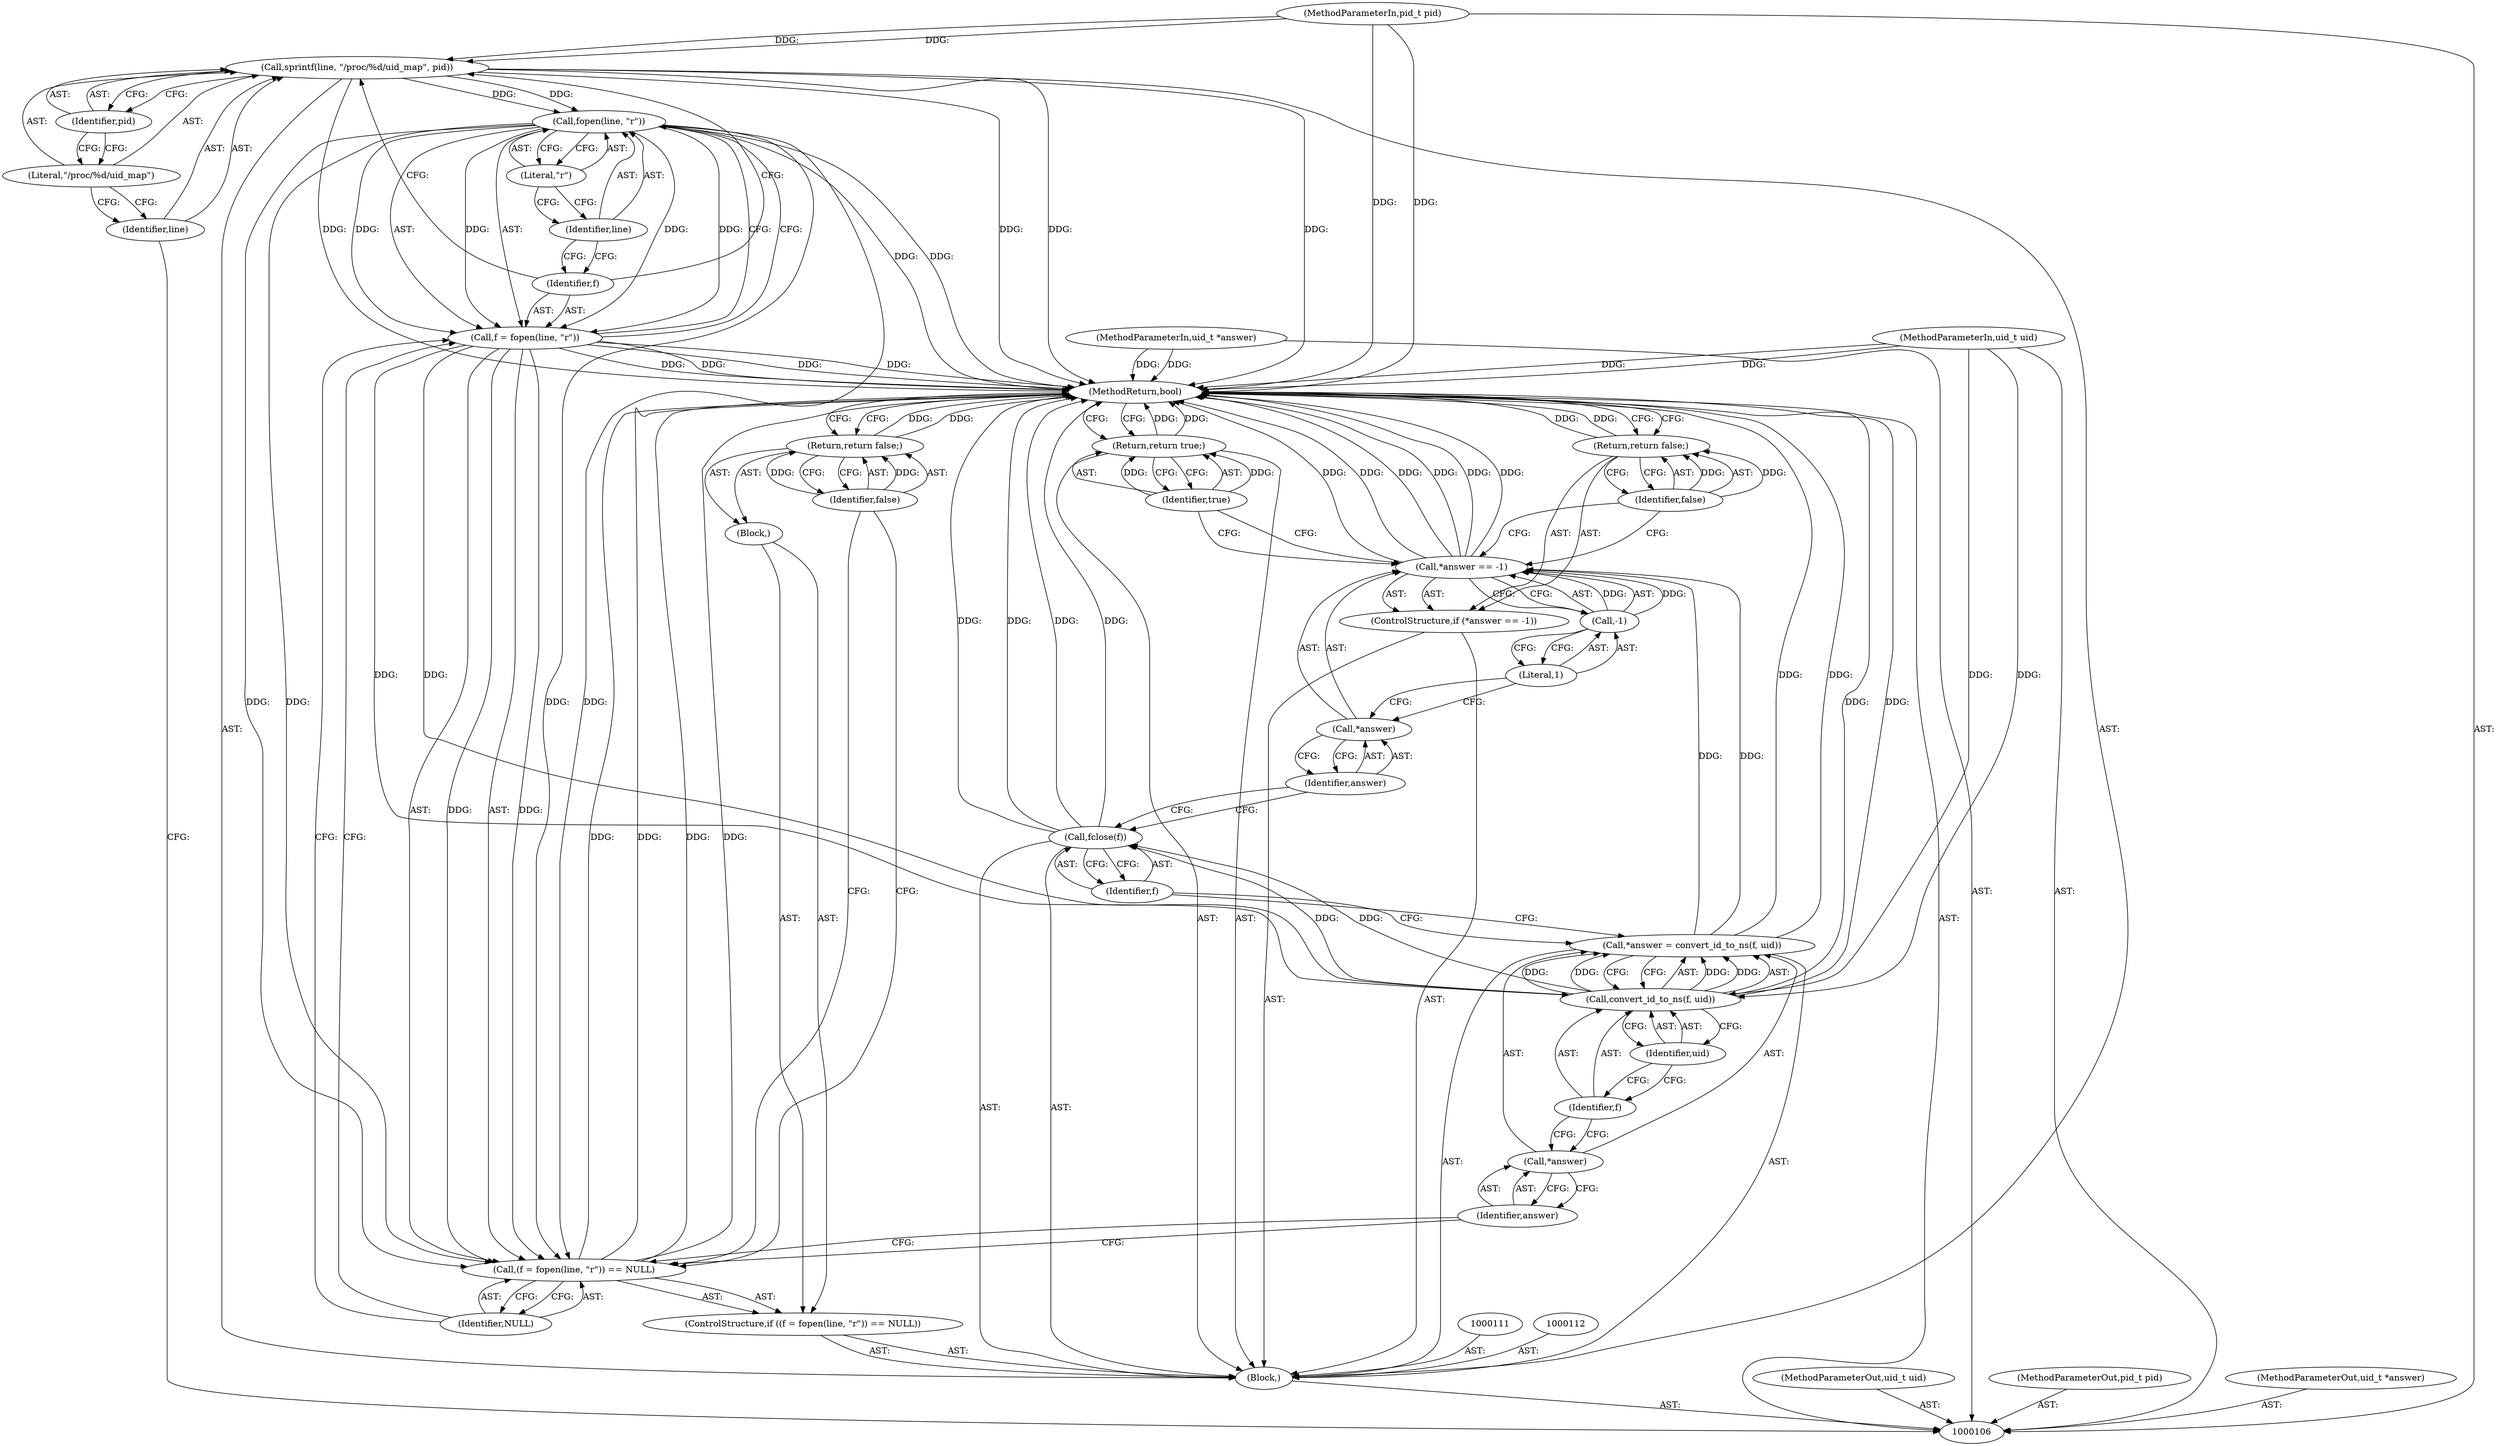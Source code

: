 digraph "0_lxcfs_8ee2a503e102b1a43ec4d83113dc275ab20a869a_0" {
"1000113" [label="(Call,sprintf(line, \"/proc/%d/uid_map\", pid))"];
"1000115" [label="(Literal,\"/proc/%d/uid_map\")"];
"1000116" [label="(Identifier,pid)"];
"1000114" [label="(Identifier,line)"];
"1000117" [label="(ControlStructure,if ((f = fopen(line, \"r\")) == NULL))"];
"1000121" [label="(Call,fopen(line, \"r\"))"];
"1000122" [label="(Identifier,line)"];
"1000123" [label="(Literal,\"r\")"];
"1000124" [label="(Identifier,NULL)"];
"1000125" [label="(Block,)"];
"1000118" [label="(Call,(f = fopen(line, \"r\")) == NULL)"];
"1000119" [label="(Call,f = fopen(line, \"r\"))"];
"1000120" [label="(Identifier,f)"];
"1000126" [label="(Return,return false;)"];
"1000127" [label="(Identifier,false)"];
"1000128" [label="(Call,*answer = convert_id_to_ns(f, uid))"];
"1000129" [label="(Call,*answer)"];
"1000131" [label="(Call,convert_id_to_ns(f, uid))"];
"1000130" [label="(Identifier,answer)"];
"1000132" [label="(Identifier,f)"];
"1000133" [label="(Identifier,uid)"];
"1000134" [label="(Call,fclose(f))"];
"1000135" [label="(Identifier,f)"];
"1000136" [label="(ControlStructure,if (*answer == -1))"];
"1000140" [label="(Call,-1)"];
"1000141" [label="(Literal,1)"];
"1000137" [label="(Call,*answer == -1)"];
"1000138" [label="(Call,*answer)"];
"1000139" [label="(Identifier,answer)"];
"1000142" [label="(Return,return false;)"];
"1000143" [label="(Identifier,false)"];
"1000144" [label="(Return,return true;)"];
"1000145" [label="(Identifier,true)"];
"1000146" [label="(MethodReturn,bool)"];
"1000107" [label="(MethodParameterIn,uid_t uid)"];
"1000714" [label="(MethodParameterOut,uid_t uid)"];
"1000108" [label="(MethodParameterIn,pid_t pid)"];
"1000715" [label="(MethodParameterOut,pid_t pid)"];
"1000109" [label="(MethodParameterIn,uid_t *answer)"];
"1000716" [label="(MethodParameterOut,uid_t *answer)"];
"1000110" [label="(Block,)"];
"1000113" -> "1000110"  [label="AST: "];
"1000113" -> "1000116"  [label="CFG: "];
"1000114" -> "1000113"  [label="AST: "];
"1000115" -> "1000113"  [label="AST: "];
"1000116" -> "1000113"  [label="AST: "];
"1000120" -> "1000113"  [label="CFG: "];
"1000113" -> "1000146"  [label="DDG: "];
"1000113" -> "1000146"  [label="DDG: "];
"1000108" -> "1000113"  [label="DDG: "];
"1000113" -> "1000121"  [label="DDG: "];
"1000115" -> "1000113"  [label="AST: "];
"1000115" -> "1000114"  [label="CFG: "];
"1000116" -> "1000115"  [label="CFG: "];
"1000116" -> "1000113"  [label="AST: "];
"1000116" -> "1000115"  [label="CFG: "];
"1000113" -> "1000116"  [label="CFG: "];
"1000114" -> "1000113"  [label="AST: "];
"1000114" -> "1000106"  [label="CFG: "];
"1000115" -> "1000114"  [label="CFG: "];
"1000117" -> "1000110"  [label="AST: "];
"1000118" -> "1000117"  [label="AST: "];
"1000125" -> "1000117"  [label="AST: "];
"1000121" -> "1000119"  [label="AST: "];
"1000121" -> "1000123"  [label="CFG: "];
"1000122" -> "1000121"  [label="AST: "];
"1000123" -> "1000121"  [label="AST: "];
"1000119" -> "1000121"  [label="CFG: "];
"1000121" -> "1000146"  [label="DDG: "];
"1000121" -> "1000118"  [label="DDG: "];
"1000121" -> "1000118"  [label="DDG: "];
"1000121" -> "1000119"  [label="DDG: "];
"1000121" -> "1000119"  [label="DDG: "];
"1000113" -> "1000121"  [label="DDG: "];
"1000122" -> "1000121"  [label="AST: "];
"1000122" -> "1000120"  [label="CFG: "];
"1000123" -> "1000122"  [label="CFG: "];
"1000123" -> "1000121"  [label="AST: "];
"1000123" -> "1000122"  [label="CFG: "];
"1000121" -> "1000123"  [label="CFG: "];
"1000124" -> "1000118"  [label="AST: "];
"1000124" -> "1000119"  [label="CFG: "];
"1000118" -> "1000124"  [label="CFG: "];
"1000125" -> "1000117"  [label="AST: "];
"1000126" -> "1000125"  [label="AST: "];
"1000118" -> "1000117"  [label="AST: "];
"1000118" -> "1000124"  [label="CFG: "];
"1000119" -> "1000118"  [label="AST: "];
"1000124" -> "1000118"  [label="AST: "];
"1000127" -> "1000118"  [label="CFG: "];
"1000130" -> "1000118"  [label="CFG: "];
"1000118" -> "1000146"  [label="DDG: "];
"1000118" -> "1000146"  [label="DDG: "];
"1000119" -> "1000118"  [label="DDG: "];
"1000121" -> "1000118"  [label="DDG: "];
"1000121" -> "1000118"  [label="DDG: "];
"1000119" -> "1000118"  [label="AST: "];
"1000119" -> "1000121"  [label="CFG: "];
"1000120" -> "1000119"  [label="AST: "];
"1000121" -> "1000119"  [label="AST: "];
"1000124" -> "1000119"  [label="CFG: "];
"1000119" -> "1000146"  [label="DDG: "];
"1000119" -> "1000146"  [label="DDG: "];
"1000119" -> "1000118"  [label="DDG: "];
"1000121" -> "1000119"  [label="DDG: "];
"1000121" -> "1000119"  [label="DDG: "];
"1000119" -> "1000131"  [label="DDG: "];
"1000120" -> "1000119"  [label="AST: "];
"1000120" -> "1000113"  [label="CFG: "];
"1000122" -> "1000120"  [label="CFG: "];
"1000126" -> "1000125"  [label="AST: "];
"1000126" -> "1000127"  [label="CFG: "];
"1000127" -> "1000126"  [label="AST: "];
"1000146" -> "1000126"  [label="CFG: "];
"1000126" -> "1000146"  [label="DDG: "];
"1000127" -> "1000126"  [label="DDG: "];
"1000127" -> "1000126"  [label="AST: "];
"1000127" -> "1000118"  [label="CFG: "];
"1000126" -> "1000127"  [label="CFG: "];
"1000127" -> "1000126"  [label="DDG: "];
"1000128" -> "1000110"  [label="AST: "];
"1000128" -> "1000131"  [label="CFG: "];
"1000129" -> "1000128"  [label="AST: "];
"1000131" -> "1000128"  [label="AST: "];
"1000135" -> "1000128"  [label="CFG: "];
"1000128" -> "1000146"  [label="DDG: "];
"1000131" -> "1000128"  [label="DDG: "];
"1000131" -> "1000128"  [label="DDG: "];
"1000128" -> "1000137"  [label="DDG: "];
"1000129" -> "1000128"  [label="AST: "];
"1000129" -> "1000130"  [label="CFG: "];
"1000130" -> "1000129"  [label="AST: "];
"1000132" -> "1000129"  [label="CFG: "];
"1000131" -> "1000128"  [label="AST: "];
"1000131" -> "1000133"  [label="CFG: "];
"1000132" -> "1000131"  [label="AST: "];
"1000133" -> "1000131"  [label="AST: "];
"1000128" -> "1000131"  [label="CFG: "];
"1000131" -> "1000146"  [label="DDG: "];
"1000131" -> "1000128"  [label="DDG: "];
"1000131" -> "1000128"  [label="DDG: "];
"1000119" -> "1000131"  [label="DDG: "];
"1000107" -> "1000131"  [label="DDG: "];
"1000131" -> "1000134"  [label="DDG: "];
"1000130" -> "1000129"  [label="AST: "];
"1000130" -> "1000118"  [label="CFG: "];
"1000129" -> "1000130"  [label="CFG: "];
"1000132" -> "1000131"  [label="AST: "];
"1000132" -> "1000129"  [label="CFG: "];
"1000133" -> "1000132"  [label="CFG: "];
"1000133" -> "1000131"  [label="AST: "];
"1000133" -> "1000132"  [label="CFG: "];
"1000131" -> "1000133"  [label="CFG: "];
"1000134" -> "1000110"  [label="AST: "];
"1000134" -> "1000135"  [label="CFG: "];
"1000135" -> "1000134"  [label="AST: "];
"1000139" -> "1000134"  [label="CFG: "];
"1000134" -> "1000146"  [label="DDG: "];
"1000134" -> "1000146"  [label="DDG: "];
"1000131" -> "1000134"  [label="DDG: "];
"1000135" -> "1000134"  [label="AST: "];
"1000135" -> "1000128"  [label="CFG: "];
"1000134" -> "1000135"  [label="CFG: "];
"1000136" -> "1000110"  [label="AST: "];
"1000137" -> "1000136"  [label="AST: "];
"1000142" -> "1000136"  [label="AST: "];
"1000140" -> "1000137"  [label="AST: "];
"1000140" -> "1000141"  [label="CFG: "];
"1000141" -> "1000140"  [label="AST: "];
"1000137" -> "1000140"  [label="CFG: "];
"1000140" -> "1000137"  [label="DDG: "];
"1000141" -> "1000140"  [label="AST: "];
"1000141" -> "1000138"  [label="CFG: "];
"1000140" -> "1000141"  [label="CFG: "];
"1000137" -> "1000136"  [label="AST: "];
"1000137" -> "1000140"  [label="CFG: "];
"1000138" -> "1000137"  [label="AST: "];
"1000140" -> "1000137"  [label="AST: "];
"1000143" -> "1000137"  [label="CFG: "];
"1000145" -> "1000137"  [label="CFG: "];
"1000137" -> "1000146"  [label="DDG: "];
"1000137" -> "1000146"  [label="DDG: "];
"1000137" -> "1000146"  [label="DDG: "];
"1000128" -> "1000137"  [label="DDG: "];
"1000140" -> "1000137"  [label="DDG: "];
"1000138" -> "1000137"  [label="AST: "];
"1000138" -> "1000139"  [label="CFG: "];
"1000139" -> "1000138"  [label="AST: "];
"1000141" -> "1000138"  [label="CFG: "];
"1000139" -> "1000138"  [label="AST: "];
"1000139" -> "1000134"  [label="CFG: "];
"1000138" -> "1000139"  [label="CFG: "];
"1000142" -> "1000136"  [label="AST: "];
"1000142" -> "1000143"  [label="CFG: "];
"1000143" -> "1000142"  [label="AST: "];
"1000146" -> "1000142"  [label="CFG: "];
"1000142" -> "1000146"  [label="DDG: "];
"1000143" -> "1000142"  [label="DDG: "];
"1000143" -> "1000142"  [label="AST: "];
"1000143" -> "1000137"  [label="CFG: "];
"1000142" -> "1000143"  [label="CFG: "];
"1000143" -> "1000142"  [label="DDG: "];
"1000144" -> "1000110"  [label="AST: "];
"1000144" -> "1000145"  [label="CFG: "];
"1000145" -> "1000144"  [label="AST: "];
"1000146" -> "1000144"  [label="CFG: "];
"1000144" -> "1000146"  [label="DDG: "];
"1000145" -> "1000144"  [label="DDG: "];
"1000145" -> "1000144"  [label="AST: "];
"1000145" -> "1000137"  [label="CFG: "];
"1000144" -> "1000145"  [label="CFG: "];
"1000145" -> "1000144"  [label="DDG: "];
"1000146" -> "1000106"  [label="AST: "];
"1000146" -> "1000126"  [label="CFG: "];
"1000146" -> "1000142"  [label="CFG: "];
"1000146" -> "1000144"  [label="CFG: "];
"1000144" -> "1000146"  [label="DDG: "];
"1000126" -> "1000146"  [label="DDG: "];
"1000142" -> "1000146"  [label="DDG: "];
"1000108" -> "1000146"  [label="DDG: "];
"1000107" -> "1000146"  [label="DDG: "];
"1000137" -> "1000146"  [label="DDG: "];
"1000137" -> "1000146"  [label="DDG: "];
"1000137" -> "1000146"  [label="DDG: "];
"1000134" -> "1000146"  [label="DDG: "];
"1000134" -> "1000146"  [label="DDG: "];
"1000119" -> "1000146"  [label="DDG: "];
"1000119" -> "1000146"  [label="DDG: "];
"1000118" -> "1000146"  [label="DDG: "];
"1000118" -> "1000146"  [label="DDG: "];
"1000131" -> "1000146"  [label="DDG: "];
"1000121" -> "1000146"  [label="DDG: "];
"1000113" -> "1000146"  [label="DDG: "];
"1000113" -> "1000146"  [label="DDG: "];
"1000109" -> "1000146"  [label="DDG: "];
"1000128" -> "1000146"  [label="DDG: "];
"1000107" -> "1000106"  [label="AST: "];
"1000107" -> "1000146"  [label="DDG: "];
"1000107" -> "1000131"  [label="DDG: "];
"1000714" -> "1000106"  [label="AST: "];
"1000108" -> "1000106"  [label="AST: "];
"1000108" -> "1000146"  [label="DDG: "];
"1000108" -> "1000113"  [label="DDG: "];
"1000715" -> "1000106"  [label="AST: "];
"1000109" -> "1000106"  [label="AST: "];
"1000109" -> "1000146"  [label="DDG: "];
"1000716" -> "1000106"  [label="AST: "];
"1000110" -> "1000106"  [label="AST: "];
"1000111" -> "1000110"  [label="AST: "];
"1000112" -> "1000110"  [label="AST: "];
"1000113" -> "1000110"  [label="AST: "];
"1000117" -> "1000110"  [label="AST: "];
"1000128" -> "1000110"  [label="AST: "];
"1000134" -> "1000110"  [label="AST: "];
"1000136" -> "1000110"  [label="AST: "];
"1000144" -> "1000110"  [label="AST: "];
}

